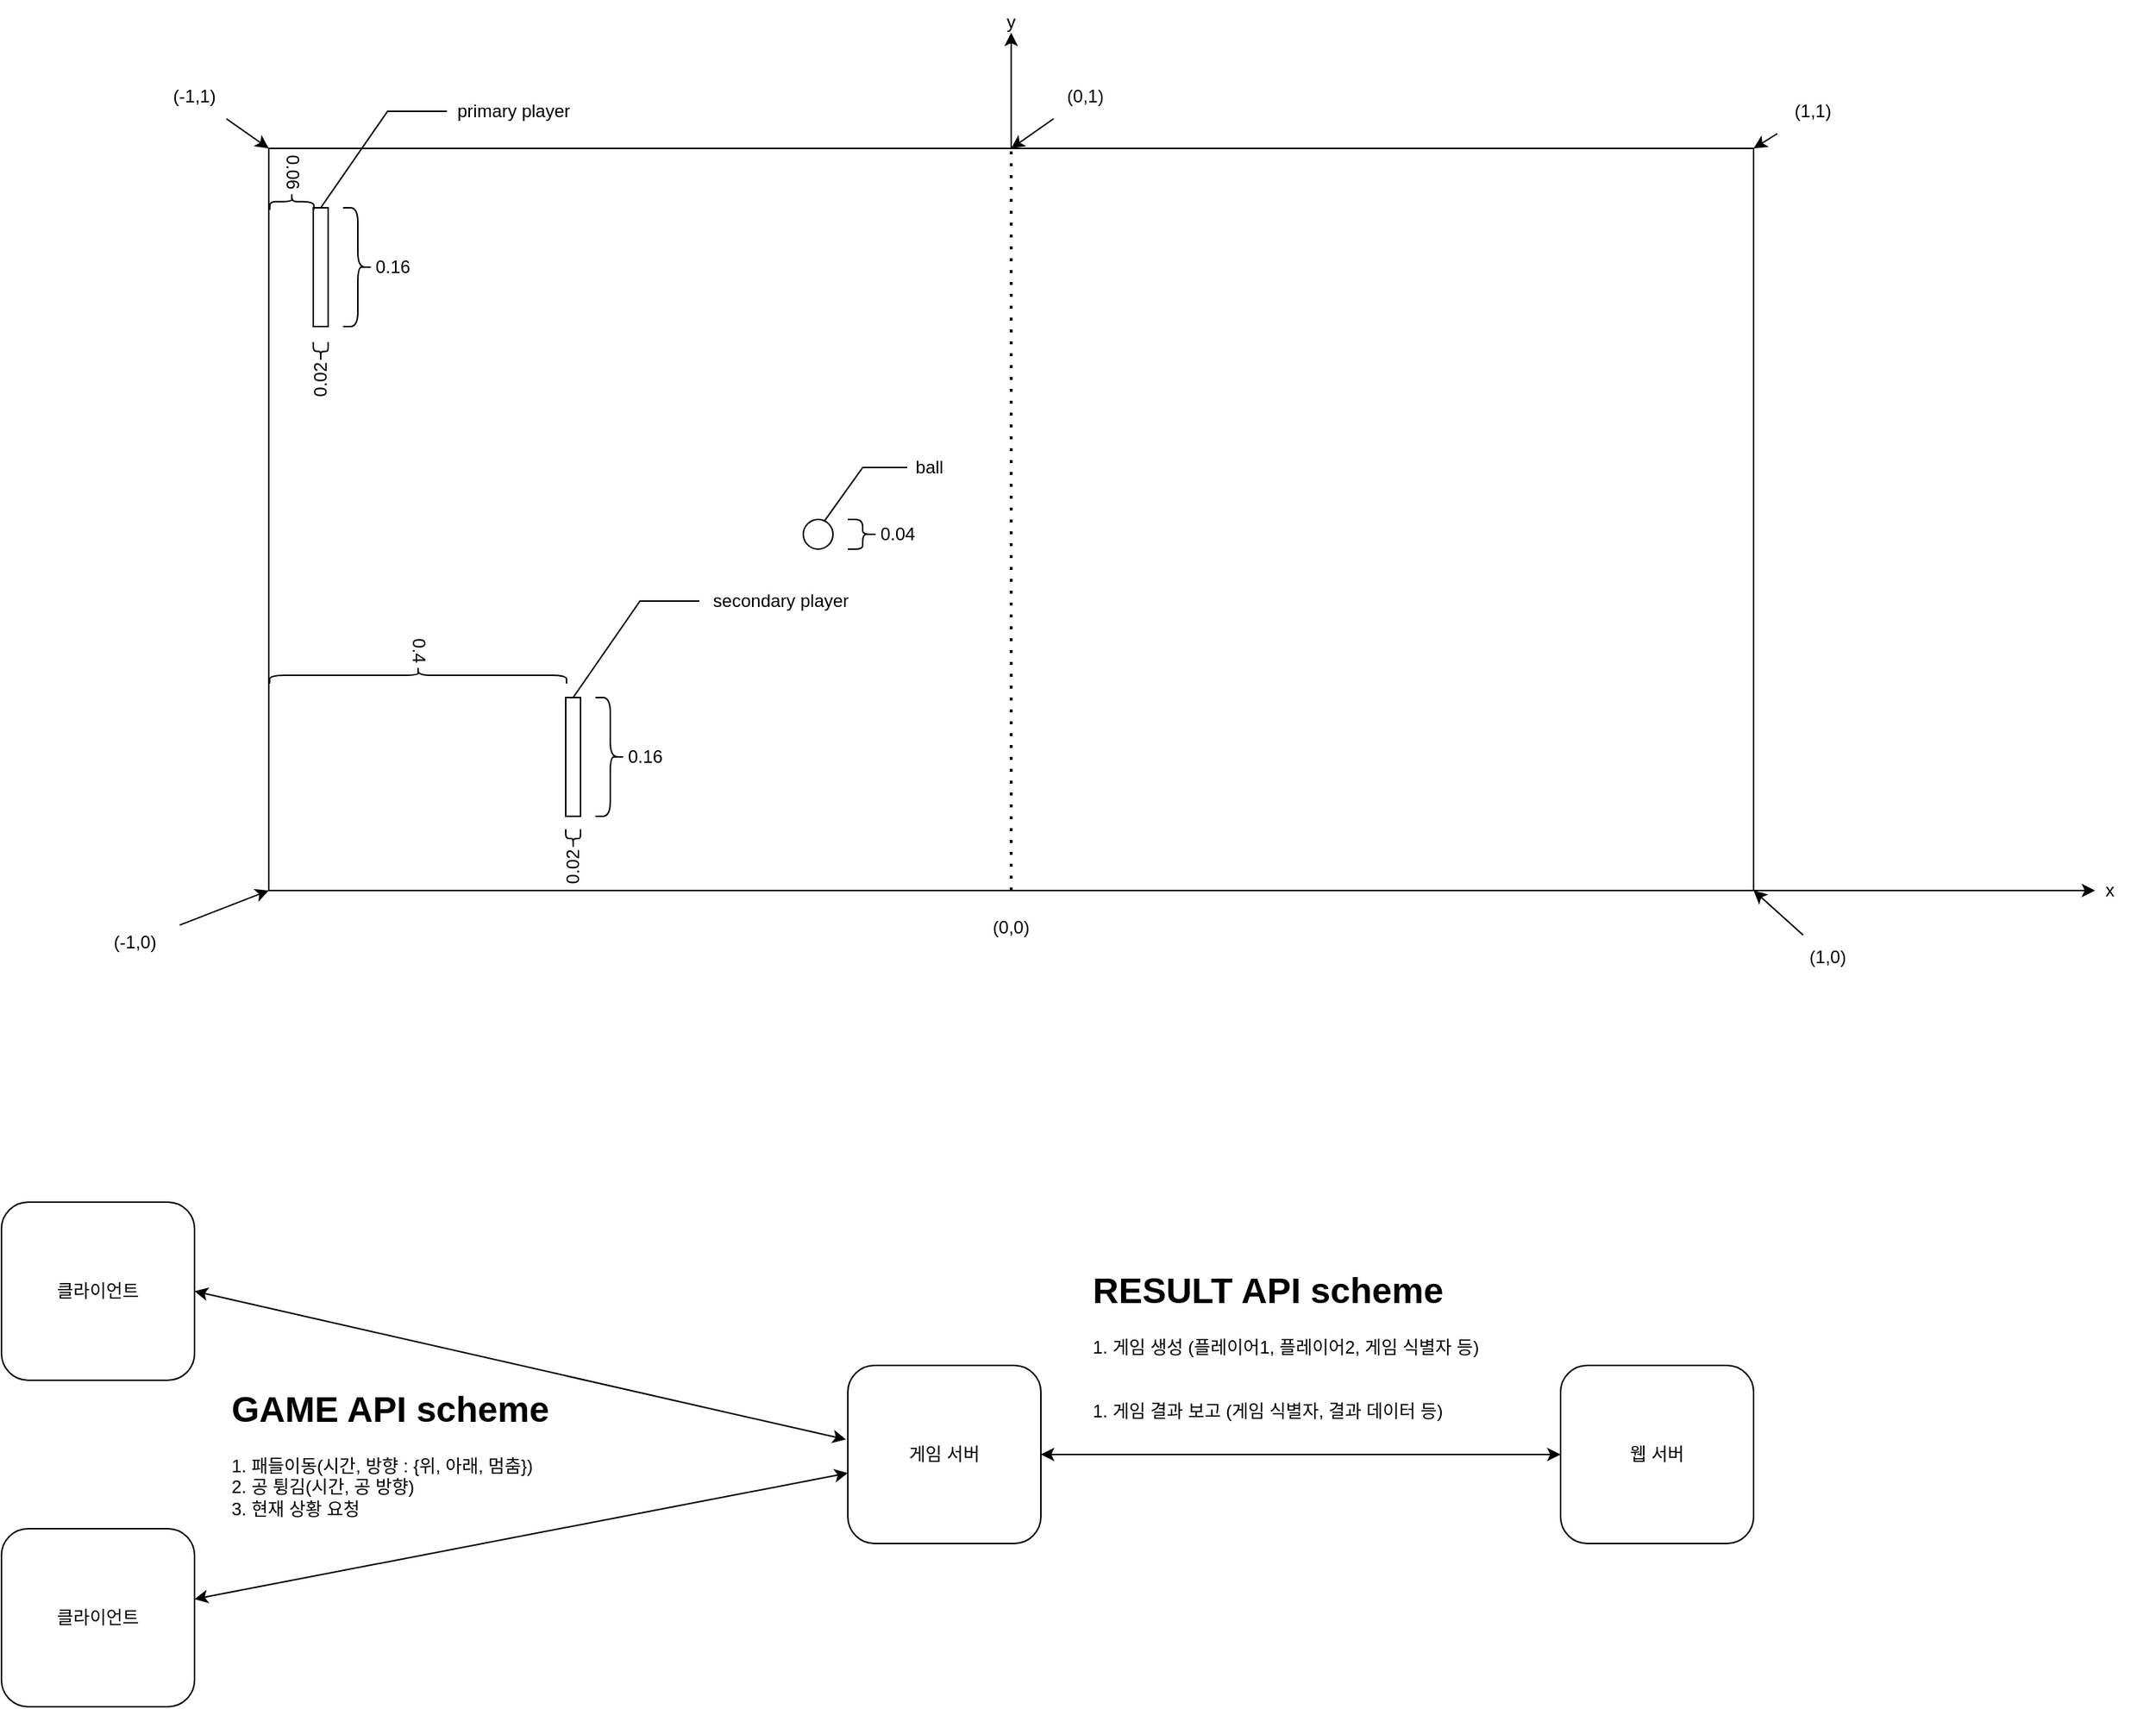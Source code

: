 <mxfile>
    <diagram id="X9YFU1M3zQTbdFv3TltE" name="페이지-1">
        <mxGraphModel dx="1639" dy="706" grid="1" gridSize="10" guides="1" tooltips="1" connect="1" arrows="1" fold="1" page="1" pageScale="1" pageWidth="1600" pageHeight="1200" background="none" math="0" shadow="0">
            <root>
                <mxCell id="0"/>
                <mxCell id="1" parent="0"/>
                <mxCell id="3" value="" style="rounded=0;whiteSpace=wrap;html=1;container=1;collapsible=0;expand=0;resizable=0;rotatable=0;movable=0;" parent="1" vertex="1">
                    <mxGeometry x="300" y="100" width="1000" height="500" as="geometry">
                        <mxRectangle x="270" y="120" width="50" height="40" as="alternateBounds"/>
                    </mxGeometry>
                </mxCell>
                <mxCell id="6" value="" style="ellipse;whiteSpace=wrap;html=1;aspect=fixed;fillColor=#FFFFFF;" parent="3" vertex="1">
                    <mxGeometry x="360" y="250" width="20" height="20" as="geometry"/>
                </mxCell>
                <mxCell id="25" value="" style="rounded=0;whiteSpace=wrap;html=1;fillColor=#FFFFFF;" parent="3" vertex="1">
                    <mxGeometry x="30" y="40" width="10" height="80" as="geometry"/>
                </mxCell>
                <mxCell id="27" value="0.16" style="shape=curlyBracket;whiteSpace=wrap;html=1;rounded=1;flipH=1;labelPosition=right;verticalLabelPosition=middle;align=left;verticalAlign=middle;fillColor=#FFFFFF;" parent="3" vertex="1">
                    <mxGeometry x="50" y="40" width="20" height="80" as="geometry"/>
                </mxCell>
                <mxCell id="28" value="0.02" style="shape=curlyBracket;whiteSpace=wrap;html=1;rounded=1;labelPosition=left;verticalLabelPosition=middle;align=right;verticalAlign=middle;fillColor=#FFFFFF;rotation=-90;rotatable=1;enumerate=0;" parent="3" vertex="1">
                    <mxGeometry x="28.75" y="131.75" width="12.5" height="10" as="geometry"/>
                </mxCell>
                <mxCell id="30" value="0.04" style="shape=curlyBracket;whiteSpace=wrap;html=1;rounded=1;flipH=1;labelPosition=right;verticalLabelPosition=middle;align=left;verticalAlign=middle;fillColor=#FFFFFF;" parent="3" vertex="1">
                    <mxGeometry x="390" y="250" width="20" height="20" as="geometry"/>
                </mxCell>
                <mxCell id="34" value="0.06&lt;br&gt;" style="shape=curlyBracket;whiteSpace=wrap;html=1;rounded=1;labelPosition=left;verticalLabelPosition=middle;align=right;verticalAlign=middle;fillColor=#FFFFFF;rotation=90;rotatable=1;enumerate=0;" parent="3" vertex="1">
                    <mxGeometry x="9.96" y="21.01" width="11.16" height="29.69" as="geometry"/>
                </mxCell>
                <mxCell id="38" value="" style="rounded=0;whiteSpace=wrap;html=1;fillColor=#FFFFFF;" parent="3" vertex="1">
                    <mxGeometry x="200" y="370" width="10" height="80" as="geometry"/>
                </mxCell>
                <mxCell id="40" style="edgeStyle=none;html=1;entryX=0.5;entryY=0;entryDx=0;entryDy=0;endArrow=none;endFill=0;rounded=0;" parent="3" source="41" edge="1">
                    <mxGeometry relative="1" as="geometry">
                        <mxPoint x="205" y="370" as="targetPoint"/>
                        <Array as="points">
                            <mxPoint x="250" y="305"/>
                        </Array>
                    </mxGeometry>
                </mxCell>
                <mxCell id="41" value="secondary player" style="text;html=1;strokeColor=none;fillColor=none;align=center;verticalAlign=middle;whiteSpace=wrap;rounded=0;" parent="3" vertex="1">
                    <mxGeometry x="290" y="290" width="110" height="30" as="geometry"/>
                </mxCell>
                <mxCell id="42" value="0.16" style="shape=curlyBracket;whiteSpace=wrap;html=1;rounded=1;flipH=1;labelPosition=right;verticalLabelPosition=middle;align=left;verticalAlign=middle;fillColor=#FFFFFF;" parent="3" vertex="1">
                    <mxGeometry x="220" y="370" width="20" height="80" as="geometry"/>
                </mxCell>
                <mxCell id="43" value="0.02" style="shape=curlyBracket;whiteSpace=wrap;html=1;rounded=1;labelPosition=left;verticalLabelPosition=middle;align=right;verticalAlign=middle;fillColor=#FFFFFF;rotation=-90;rotatable=0;enumerate=0;expand=0;resizable=0;recursiveResize=1;cloneable=1;" parent="3" vertex="1">
                    <mxGeometry x="198.75" y="460" width="12.5" height="10" as="geometry"/>
                </mxCell>
                <mxCell id="45" value="0.4" style="shape=curlyBracket;whiteSpace=wrap;html=1;rounded=1;labelPosition=left;verticalLabelPosition=middle;align=right;verticalAlign=middle;fillColor=#FFFFFF;rotation=90;rotatable=1;enumerate=0;" parent="3" vertex="1">
                    <mxGeometry x="95" y="255" width="11.16" height="200" as="geometry"/>
                </mxCell>
                <mxCell id="46" style="edgeStyle=none;html=1;entryX=0.712;entryY=0.054;entryDx=0;entryDy=0;endArrow=none;endFill=0;rounded=0;entryPerimeter=0;" parent="3" source="47" target="6" edge="1">
                    <mxGeometry relative="1" as="geometry">
                        <mxPoint x="370" y="250" as="targetPoint"/>
                        <Array as="points">
                            <mxPoint x="400" y="215"/>
                        </Array>
                    </mxGeometry>
                </mxCell>
                <mxCell id="47" value="ball" style="text;html=1;strokeColor=none;fillColor=none;align=center;verticalAlign=middle;whiteSpace=wrap;rounded=0;" parent="3" vertex="1">
                    <mxGeometry x="430" y="200" width="30" height="30" as="geometry"/>
                </mxCell>
                <mxCell id="5" value="" style="endArrow=none;dashed=1;html=1;dashPattern=1 3;strokeWidth=2;exitX=0.5;exitY=1;exitDx=0;exitDy=0;entryX=0.5;entryY=0;entryDx=0;entryDy=0;" parent="1" source="3" target="3" edge="1">
                    <mxGeometry width="50" height="50" relative="1" as="geometry">
                        <mxPoint x="770" y="350" as="sourcePoint"/>
                        <mxPoint x="1210" y="690" as="targetPoint"/>
                    </mxGeometry>
                </mxCell>
                <mxCell id="9" style="edgeStyle=none;html=1;entryX=0;entryY=1;entryDx=0;entryDy=0;" parent="1" source="8" target="3" edge="1">
                    <mxGeometry relative="1" as="geometry"/>
                </mxCell>
                <mxCell id="8" value="(-1,0)" style="text;html=1;strokeColor=none;fillColor=none;align=center;verticalAlign=middle;whiteSpace=wrap;rounded=0;" parent="1" vertex="1">
                    <mxGeometry x="180" y="620" width="60" height="30" as="geometry"/>
                </mxCell>
                <mxCell id="10" value="(0,0)" style="text;html=1;strokeColor=none;fillColor=none;align=center;verticalAlign=middle;whiteSpace=wrap;rounded=0;" parent="1" vertex="1">
                    <mxGeometry x="770" y="610" width="60" height="30" as="geometry"/>
                </mxCell>
                <mxCell id="11" value="" style="endArrow=classic;html=1;exitX=0.5;exitY=1;exitDx=0;exitDy=0;" parent="1" source="3" edge="1">
                    <mxGeometry width="50" height="50" relative="1" as="geometry">
                        <mxPoint x="770" y="360" as="sourcePoint"/>
                        <mxPoint x="1530" y="600" as="targetPoint"/>
                    </mxGeometry>
                </mxCell>
                <mxCell id="12" value="" style="endArrow=classic;html=1;exitX=0.5;exitY=0;exitDx=0;exitDy=0;" parent="1" source="3" edge="1">
                    <mxGeometry width="50" height="50" relative="1" as="geometry">
                        <mxPoint x="810" y="610" as="sourcePoint"/>
                        <mxPoint x="800" y="22" as="targetPoint"/>
                    </mxGeometry>
                </mxCell>
                <mxCell id="13" value="x" style="text;html=1;strokeColor=none;fillColor=none;align=center;verticalAlign=middle;whiteSpace=wrap;rounded=0;" parent="1" vertex="1">
                    <mxGeometry x="1510" y="585" width="60" height="30" as="geometry"/>
                </mxCell>
                <mxCell id="14" value="y" style="text;html=1;strokeColor=none;fillColor=none;align=center;verticalAlign=middle;whiteSpace=wrap;rounded=0;" parent="1" vertex="1">
                    <mxGeometry x="770" width="60" height="30" as="geometry"/>
                </mxCell>
                <mxCell id="23" style="edgeStyle=none;html=1;entryX=1;entryY=0;entryDx=0;entryDy=0;" parent="1" source="15" target="3" edge="1">
                    <mxGeometry relative="1" as="geometry"/>
                </mxCell>
                <mxCell id="15" value="(1,1)" style="text;html=1;strokeColor=none;fillColor=none;align=center;verticalAlign=middle;whiteSpace=wrap;rounded=0;" parent="1" vertex="1">
                    <mxGeometry x="1310" y="60" width="60" height="30" as="geometry"/>
                </mxCell>
                <mxCell id="24" style="edgeStyle=none;html=1;entryX=0;entryY=0;entryDx=0;entryDy=0;" parent="1" source="16" target="3" edge="1">
                    <mxGeometry relative="1" as="geometry"/>
                </mxCell>
                <mxCell id="16" value="(-1,1)" style="text;html=1;strokeColor=none;fillColor=none;align=center;verticalAlign=middle;whiteSpace=wrap;rounded=0;" parent="1" vertex="1">
                    <mxGeometry x="220" y="50" width="60" height="30" as="geometry"/>
                </mxCell>
                <mxCell id="18" style="edgeStyle=none;html=1;" parent="1" source="17" edge="1">
                    <mxGeometry relative="1" as="geometry">
                        <mxPoint x="1300" y="600" as="targetPoint"/>
                    </mxGeometry>
                </mxCell>
                <mxCell id="17" value="(1,0)" style="text;html=1;strokeColor=none;fillColor=none;align=center;verticalAlign=middle;whiteSpace=wrap;rounded=0;" parent="1" vertex="1">
                    <mxGeometry x="1320" y="630" width="60" height="30" as="geometry"/>
                </mxCell>
                <mxCell id="20" style="edgeStyle=none;html=1;" parent="1" source="19" edge="1">
                    <mxGeometry relative="1" as="geometry">
                        <mxPoint x="800" y="100" as="targetPoint"/>
                    </mxGeometry>
                </mxCell>
                <mxCell id="19" value="(0,1)" style="text;html=1;strokeColor=none;fillColor=none;align=center;verticalAlign=middle;whiteSpace=wrap;rounded=0;" parent="1" vertex="1">
                    <mxGeometry x="820" y="50" width="60" height="30" as="geometry"/>
                </mxCell>
                <mxCell id="37" style="edgeStyle=none;html=1;entryX=0.5;entryY=0;entryDx=0;entryDy=0;endArrow=none;endFill=0;rounded=0;" parent="1" source="36" target="25" edge="1">
                    <mxGeometry relative="1" as="geometry">
                        <Array as="points">
                            <mxPoint x="380" y="75"/>
                        </Array>
                    </mxGeometry>
                </mxCell>
                <mxCell id="36" value="primary player" style="text;html=1;strokeColor=none;fillColor=none;align=center;verticalAlign=middle;whiteSpace=wrap;rounded=0;" parent="1" vertex="1">
                    <mxGeometry x="420" y="60" width="90" height="30" as="geometry"/>
                </mxCell>
                <mxCell id="51" value="&lt;h1&gt;GAME API scheme&lt;/h1&gt;&lt;div&gt;1. 패들이동(시간, 방향 : {위, 아래, 멈춤})&lt;/div&gt;&lt;div&gt;2. 공 튕김(시간, 공 방향)&lt;/div&gt;&lt;div&gt;3. 현재 상황 요청&lt;/div&gt;&lt;div&gt;&lt;br&gt;&lt;/div&gt;" style="text;html=1;strokeColor=none;fillColor=none;spacing=5;spacingTop=-20;whiteSpace=wrap;overflow=hidden;rounded=0;" vertex="1" parent="1">
                    <mxGeometry x="270" y="930" width="250" height="120" as="geometry"/>
                </mxCell>
                <mxCell id="53" value="클라이언트" style="rounded=1;whiteSpace=wrap;html=1;" vertex="1" parent="1">
                    <mxGeometry x="120" y="810" width="130" height="120" as="geometry"/>
                </mxCell>
                <mxCell id="60" style="edgeStyle=none;html=1;entryX=0;entryY=0.5;entryDx=0;entryDy=0;startArrow=classic;startFill=1;" edge="1" parent="1" source="54" target="55">
                    <mxGeometry relative="1" as="geometry"/>
                </mxCell>
                <mxCell id="54" value="게임 서버" style="rounded=1;whiteSpace=wrap;html=1;" vertex="1" parent="1">
                    <mxGeometry x="690" y="920" width="130" height="120" as="geometry"/>
                </mxCell>
                <mxCell id="55" value="웹 서버" style="rounded=1;whiteSpace=wrap;html=1;" vertex="1" parent="1">
                    <mxGeometry x="1170" y="920" width="130" height="120" as="geometry"/>
                </mxCell>
                <mxCell id="57" style="edgeStyle=none;html=1;startArrow=classic;startFill=1;" edge="1" parent="1" source="56" target="54">
                    <mxGeometry relative="1" as="geometry"/>
                </mxCell>
                <mxCell id="56" value="클라이언트" style="rounded=1;whiteSpace=wrap;html=1;" vertex="1" parent="1">
                    <mxGeometry x="120" y="1030" width="130" height="120" as="geometry"/>
                </mxCell>
                <mxCell id="58" style="edgeStyle=none;html=1;startArrow=classic;startFill=1;exitX=1;exitY=0.5;exitDx=0;exitDy=0;entryX=-0.01;entryY=0.416;entryDx=0;entryDy=0;entryPerimeter=0;" edge="1" parent="1" source="53" target="54">
                    <mxGeometry relative="1" as="geometry">
                        <mxPoint x="260" y="1087.456" as="sourcePoint"/>
                        <mxPoint x="700" y="1002.544" as="targetPoint"/>
                    </mxGeometry>
                </mxCell>
                <mxCell id="59" value="&lt;h1&gt;RESULT API scheme&lt;/h1&gt;&lt;div&gt;1. 게임 생성 (플레이어1, 플레이어2, 게임 식별자 등)&lt;/div&gt;&lt;div&gt;&lt;br&gt;&lt;/div&gt;&lt;div&gt;&lt;br&gt;&lt;/div&gt;&lt;div&gt;1. 게임 결과 보고 (게임 식별자, 결과 데이터 등)&lt;/div&gt;" style="text;html=1;strokeColor=none;fillColor=none;spacing=5;spacingTop=-20;whiteSpace=wrap;overflow=hidden;rounded=0;" vertex="1" parent="1">
                    <mxGeometry x="850" y="850" width="290" height="120" as="geometry"/>
                </mxCell>
            </root>
        </mxGraphModel>
    </diagram>
</mxfile>